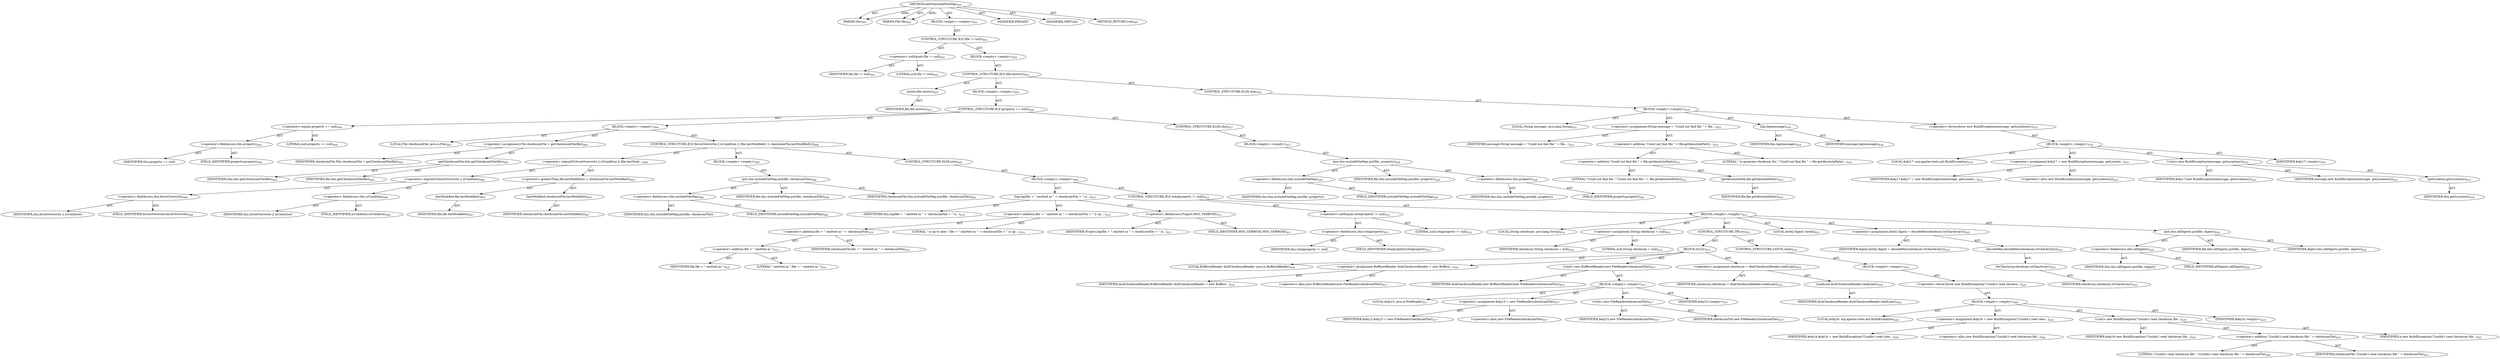 digraph "addToIncludeFileMap" {  
"111669149710" [label = <(METHOD,addToIncludeFileMap)<SUB>401</SUB>> ]
"115964117005" [label = <(PARAM,this)<SUB>401</SUB>> ]
"115964117019" [label = <(PARAM,File file)<SUB>401</SUB>> ]
"25769803835" [label = <(BLOCK,&lt;empty&gt;,&lt;empty&gt;)<SUB>401</SUB>> ]
"47244640286" [label = <(CONTROL_STRUCTURE,IF,if (file != null))<SUB>402</SUB>> ]
"30064771290" [label = <(&lt;operator&gt;.notEquals,file != null)<SUB>402</SUB>> ]
"68719476906" [label = <(IDENTIFIER,file,file != null)<SUB>402</SUB>> ]
"90194313258" [label = <(LITERAL,null,file != null)<SUB>402</SUB>> ]
"25769803836" [label = <(BLOCK,&lt;empty&gt;,&lt;empty&gt;)<SUB>402</SUB>> ]
"47244640287" [label = <(CONTROL_STRUCTURE,IF,if (file.exists()))<SUB>403</SUB>> ]
"30064771291" [label = <(exists,file.exists())<SUB>403</SUB>> ]
"68719476907" [label = <(IDENTIFIER,file,file.exists())<SUB>403</SUB>> ]
"25769803837" [label = <(BLOCK,&lt;empty&gt;,&lt;empty&gt;)<SUB>403</SUB>> ]
"47244640288" [label = <(CONTROL_STRUCTURE,IF,if (property == null))<SUB>404</SUB>> ]
"30064771292" [label = <(&lt;operator&gt;.equals,property == null)<SUB>404</SUB>> ]
"30064771293" [label = <(&lt;operator&gt;.fieldAccess,this.property)<SUB>404</SUB>> ]
"68719476908" [label = <(IDENTIFIER,this,property == null)> ]
"55834574906" [label = <(FIELD_IDENTIFIER,property,property)<SUB>404</SUB>> ]
"90194313259" [label = <(LITERAL,null,property == null)<SUB>404</SUB>> ]
"25769803838" [label = <(BLOCK,&lt;empty&gt;,&lt;empty&gt;)<SUB>404</SUB>> ]
"94489280537" [label = <(LOCAL,File checksumFile: java.io.File)<SUB>405</SUB>> ]
"30064771294" [label = <(&lt;operator&gt;.assignment,File checksumFile = getChecksumFile(file))<SUB>405</SUB>> ]
"68719476909" [label = <(IDENTIFIER,checksumFile,File checksumFile = getChecksumFile(file))<SUB>405</SUB>> ]
"30064771295" [label = <(getChecksumFile,this.getChecksumFile(file))<SUB>405</SUB>> ]
"68719476758" [label = <(IDENTIFIER,this,this.getChecksumFile(file))<SUB>405</SUB>> ]
"68719476910" [label = <(IDENTIFIER,file,this.getChecksumFile(file))<SUB>405</SUB>> ]
"47244640289" [label = <(CONTROL_STRUCTURE,IF,if (forceOverwrite || isCondition || (file.lastModified() &gt; checksumFile.lastModified())))<SUB>406</SUB>> ]
"30064771296" [label = <(&lt;operator&gt;.logicalOr,forceOverwrite || isCondition || (file.lastModi...)<SUB>406</SUB>> ]
"30064771297" [label = <(&lt;operator&gt;.logicalOr,forceOverwrite || isCondition)<SUB>406</SUB>> ]
"30064771298" [label = <(&lt;operator&gt;.fieldAccess,this.forceOverwrite)<SUB>406</SUB>> ]
"68719476911" [label = <(IDENTIFIER,this,forceOverwrite || isCondition)> ]
"55834574907" [label = <(FIELD_IDENTIFIER,forceOverwrite,forceOverwrite)<SUB>406</SUB>> ]
"30064771299" [label = <(&lt;operator&gt;.fieldAccess,this.isCondition)<SUB>406</SUB>> ]
"68719476912" [label = <(IDENTIFIER,this,forceOverwrite || isCondition)> ]
"55834574908" [label = <(FIELD_IDENTIFIER,isCondition,isCondition)<SUB>406</SUB>> ]
"30064771300" [label = <(&lt;operator&gt;.greaterThan,file.lastModified() &gt; checksumFile.lastModified())<SUB>407</SUB>> ]
"30064771301" [label = <(lastModified,file.lastModified())<SUB>407</SUB>> ]
"68719476913" [label = <(IDENTIFIER,file,file.lastModified())<SUB>407</SUB>> ]
"30064771302" [label = <(lastModified,checksumFile.lastModified())<SUB>407</SUB>> ]
"68719476914" [label = <(IDENTIFIER,checksumFile,checksumFile.lastModified())<SUB>407</SUB>> ]
"25769803839" [label = <(BLOCK,&lt;empty&gt;,&lt;empty&gt;)<SUB>407</SUB>> ]
"30064771303" [label = <(put,this.includeFileMap.put(file, checksumFile))<SUB>408</SUB>> ]
"30064771304" [label = <(&lt;operator&gt;.fieldAccess,this.includeFileMap)<SUB>408</SUB>> ]
"68719476915" [label = <(IDENTIFIER,this,this.includeFileMap.put(file, checksumFile))> ]
"55834574909" [label = <(FIELD_IDENTIFIER,includeFileMap,includeFileMap)<SUB>408</SUB>> ]
"68719476916" [label = <(IDENTIFIER,file,this.includeFileMap.put(file, checksumFile))<SUB>408</SUB>> ]
"68719476917" [label = <(IDENTIFIER,checksumFile,this.includeFileMap.put(file, checksumFile))<SUB>408</SUB>> ]
"47244640290" [label = <(CONTROL_STRUCTURE,ELSE,else)<SUB>409</SUB>> ]
"25769803840" [label = <(BLOCK,&lt;empty&gt;,&lt;empty&gt;)<SUB>409</SUB>> ]
"30064771305" [label = <(log,log(file + &quot; omitted as &quot; + checksumFile + &quot; is...)<SUB>410</SUB>> ]
"68719476759" [label = <(IDENTIFIER,this,log(file + &quot; omitted as &quot; + checksumFile + &quot; is...)<SUB>410</SUB>> ]
"30064771306" [label = <(&lt;operator&gt;.addition,file + &quot; omitted as &quot; + checksumFile + &quot; is up ...)<SUB>410</SUB>> ]
"30064771307" [label = <(&lt;operator&gt;.addition,file + &quot; omitted as &quot; + checksumFile)<SUB>410</SUB>> ]
"30064771308" [label = <(&lt;operator&gt;.addition,file + &quot; omitted as &quot;)<SUB>410</SUB>> ]
"68719476918" [label = <(IDENTIFIER,file,file + &quot; omitted as &quot;)<SUB>410</SUB>> ]
"90194313260" [label = <(LITERAL,&quot; omitted as &quot;,file + &quot; omitted as &quot;)<SUB>410</SUB>> ]
"68719476919" [label = <(IDENTIFIER,checksumFile,file + &quot; omitted as &quot; + checksumFile)<SUB>410</SUB>> ]
"90194313261" [label = <(LITERAL,&quot; is up to date.&quot;,file + &quot; omitted as &quot; + checksumFile + &quot; is up ...)<SUB>410</SUB>> ]
"30064771309" [label = <(&lt;operator&gt;.fieldAccess,Project.MSG_VERBOSE)<SUB>411</SUB>> ]
"68719476920" [label = <(IDENTIFIER,Project,log(file + &quot; omitted as &quot; + checksumFile + &quot; is...)<SUB>411</SUB>> ]
"55834574910" [label = <(FIELD_IDENTIFIER,MSG_VERBOSE,MSG_VERBOSE)<SUB>411</SUB>> ]
"47244640291" [label = <(CONTROL_STRUCTURE,IF,if (totalproperty != null))<SUB>412</SUB>> ]
"30064771310" [label = <(&lt;operator&gt;.notEquals,totalproperty != null)<SUB>412</SUB>> ]
"30064771311" [label = <(&lt;operator&gt;.fieldAccess,this.totalproperty)<SUB>412</SUB>> ]
"68719476921" [label = <(IDENTIFIER,this,totalproperty != null)> ]
"55834574911" [label = <(FIELD_IDENTIFIER,totalproperty,totalproperty)<SUB>412</SUB>> ]
"90194313262" [label = <(LITERAL,null,totalproperty != null)<SUB>412</SUB>> ]
"25769803841" [label = <(BLOCK,&lt;empty&gt;,&lt;empty&gt;)<SUB>412</SUB>> ]
"94489280538" [label = <(LOCAL,String checksum: java.lang.String)<SUB>414</SUB>> ]
"30064771312" [label = <(&lt;operator&gt;.assignment,String checksum = null)<SUB>414</SUB>> ]
"68719476922" [label = <(IDENTIFIER,checksum,String checksum = null)<SUB>414</SUB>> ]
"90194313263" [label = <(LITERAL,null,String checksum = null)<SUB>414</SUB>> ]
"47244640292" [label = <(CONTROL_STRUCTURE,TRY,try)<SUB>415</SUB>> ]
"25769803842" [label = <(BLOCK,try,try)<SUB>415</SUB>> ]
"94489280539" [label = <(LOCAL,BufferedReader diskChecksumReader: java.io.BufferedReader)<SUB>416</SUB>> ]
"30064771313" [label = <(&lt;operator&gt;.assignment,BufferedReader diskChecksumReader = new Buffere...)<SUB>416</SUB>> ]
"68719476923" [label = <(IDENTIFIER,diskChecksumReader,BufferedReader diskChecksumReader = new Buffere...)<SUB>416</SUB>> ]
"30064771314" [label = <(&lt;operator&gt;.alloc,new BufferedReader(new FileReader(checksumFile)))<SUB>417</SUB>> ]
"30064771315" [label = <(&lt;init&gt;,new BufferedReader(new FileReader(checksumFile)))<SUB>417</SUB>> ]
"68719476924" [label = <(IDENTIFIER,diskChecksumReader,new BufferedReader(new FileReader(checksumFile)))<SUB>416</SUB>> ]
"25769803843" [label = <(BLOCK,&lt;empty&gt;,&lt;empty&gt;)<SUB>417</SUB>> ]
"94489280540" [label = <(LOCAL,$obj15: java.io.FileReader)<SUB>417</SUB>> ]
"30064771316" [label = <(&lt;operator&gt;.assignment,$obj15 = new FileReader(checksumFile))<SUB>417</SUB>> ]
"68719476925" [label = <(IDENTIFIER,$obj15,$obj15 = new FileReader(checksumFile))<SUB>417</SUB>> ]
"30064771317" [label = <(&lt;operator&gt;.alloc,new FileReader(checksumFile))<SUB>417</SUB>> ]
"30064771318" [label = <(&lt;init&gt;,new FileReader(checksumFile))<SUB>417</SUB>> ]
"68719476926" [label = <(IDENTIFIER,$obj15,new FileReader(checksumFile))<SUB>417</SUB>> ]
"68719476927" [label = <(IDENTIFIER,checksumFile,new FileReader(checksumFile))<SUB>417</SUB>> ]
"68719476928" [label = <(IDENTIFIER,$obj15,&lt;empty&gt;)<SUB>417</SUB>> ]
"30064771319" [label = <(&lt;operator&gt;.assignment,checksum = diskChecksumReader.readLine())<SUB>418</SUB>> ]
"68719476929" [label = <(IDENTIFIER,checksum,checksum = diskChecksumReader.readLine())<SUB>418</SUB>> ]
"30064771320" [label = <(readLine,diskChecksumReader.readLine())<SUB>418</SUB>> ]
"68719476930" [label = <(IDENTIFIER,diskChecksumReader,diskChecksumReader.readLine())<SUB>418</SUB>> ]
"47244640293" [label = <(CONTROL_STRUCTURE,CATCH,catch)<SUB>419</SUB>> ]
"25769803844" [label = <(BLOCK,&lt;empty&gt;,&lt;empty&gt;)<SUB>419</SUB>> ]
"30064771321" [label = <(&lt;operator&gt;.throw,throw new BuildException(&quot;Couldn't read checksu...)<SUB>420</SUB>> ]
"25769803845" [label = <(BLOCK,&lt;empty&gt;,&lt;empty&gt;)<SUB>420</SUB>> ]
"94489280541" [label = <(LOCAL,$obj16: org.apache.tools.ant.BuildException)<SUB>420</SUB>> ]
"30064771322" [label = <(&lt;operator&gt;.assignment,$obj16 = new BuildException(&quot;Couldn't read chec...)<SUB>420</SUB>> ]
"68719476931" [label = <(IDENTIFIER,$obj16,$obj16 = new BuildException(&quot;Couldn't read chec...)<SUB>420</SUB>> ]
"30064771323" [label = <(&lt;operator&gt;.alloc,new BuildException(&quot;Couldn't read checksum file...)<SUB>420</SUB>> ]
"30064771324" [label = <(&lt;init&gt;,new BuildException(&quot;Couldn't read checksum file...)<SUB>420</SUB>> ]
"68719476932" [label = <(IDENTIFIER,$obj16,new BuildException(&quot;Couldn't read checksum file...)<SUB>420</SUB>> ]
"30064771325" [label = <(&lt;operator&gt;.addition,&quot;Couldn't read checksum file &quot; + checksumFile)<SUB>420</SUB>> ]
"90194313264" [label = <(LITERAL,&quot;Couldn't read checksum file &quot;,&quot;Couldn't read checksum file &quot; + checksumFile)<SUB>420</SUB>> ]
"68719476933" [label = <(IDENTIFIER,checksumFile,&quot;Couldn't read checksum file &quot; + checksumFile)<SUB>421</SUB>> ]
"68719476934" [label = <(IDENTIFIER,e,new BuildException(&quot;Couldn't read checksum file...)<SUB>421</SUB>> ]
"68719476935" [label = <(IDENTIFIER,$obj16,&lt;empty&gt;)<SUB>420</SUB>> ]
"94489280542" [label = <(LOCAL,byte[] digest: byte[])<SUB>423</SUB>> ]
"30064771326" [label = <(&lt;operator&gt;.assignment,byte[] digest = decodeHex(checksum.toCharArray()))<SUB>423</SUB>> ]
"68719476936" [label = <(IDENTIFIER,digest,byte[] digest = decodeHex(checksum.toCharArray()))<SUB>423</SUB>> ]
"30064771327" [label = <(decodeHex,decodeHex(checksum.toCharArray()))<SUB>423</SUB>> ]
"30064771328" [label = <(toCharArray,checksum.toCharArray())<SUB>423</SUB>> ]
"68719476937" [label = <(IDENTIFIER,checksum,checksum.toCharArray())<SUB>423</SUB>> ]
"30064771329" [label = <(put,this.allDigests.put(file, digest))<SUB>424</SUB>> ]
"30064771330" [label = <(&lt;operator&gt;.fieldAccess,this.allDigests)<SUB>424</SUB>> ]
"68719476938" [label = <(IDENTIFIER,this,this.allDigests.put(file, digest))> ]
"55834574912" [label = <(FIELD_IDENTIFIER,allDigests,allDigests)<SUB>424</SUB>> ]
"68719476939" [label = <(IDENTIFIER,file,this.allDigests.put(file, digest))<SUB>424</SUB>> ]
"68719476940" [label = <(IDENTIFIER,digest,this.allDigests.put(file, digest))<SUB>424</SUB>> ]
"47244640294" [label = <(CONTROL_STRUCTURE,ELSE,else)<SUB>427</SUB>> ]
"25769803846" [label = <(BLOCK,&lt;empty&gt;,&lt;empty&gt;)<SUB>427</SUB>> ]
"30064771331" [label = <(put,this.includeFileMap.put(file, property))<SUB>428</SUB>> ]
"30064771332" [label = <(&lt;operator&gt;.fieldAccess,this.includeFileMap)<SUB>428</SUB>> ]
"68719476941" [label = <(IDENTIFIER,this,this.includeFileMap.put(file, property))> ]
"55834574913" [label = <(FIELD_IDENTIFIER,includeFileMap,includeFileMap)<SUB>428</SUB>> ]
"68719476942" [label = <(IDENTIFIER,file,this.includeFileMap.put(file, property))<SUB>428</SUB>> ]
"30064771333" [label = <(&lt;operator&gt;.fieldAccess,this.property)<SUB>428</SUB>> ]
"68719476943" [label = <(IDENTIFIER,this,this.includeFileMap.put(file, property))> ]
"55834574914" [label = <(FIELD_IDENTIFIER,property,property)<SUB>428</SUB>> ]
"47244640295" [label = <(CONTROL_STRUCTURE,ELSE,else)<SUB>430</SUB>> ]
"25769803847" [label = <(BLOCK,&lt;empty&gt;,&lt;empty&gt;)<SUB>430</SUB>> ]
"94489280543" [label = <(LOCAL,String message: java.lang.String)<SUB>431</SUB>> ]
"30064771334" [label = <(&lt;operator&gt;.assignment,String message = &quot;Could not find file &quot; + file....)<SUB>431</SUB>> ]
"68719476944" [label = <(IDENTIFIER,message,String message = &quot;Could not find file &quot; + file....)<SUB>431</SUB>> ]
"30064771335" [label = <(&lt;operator&gt;.addition,&quot;Could not find file &quot; + file.getAbsolutePath()...)<SUB>431</SUB>> ]
"30064771336" [label = <(&lt;operator&gt;.addition,&quot;Could not find file &quot; + file.getAbsolutePath())<SUB>431</SUB>> ]
"90194313265" [label = <(LITERAL,&quot;Could not find file &quot;,&quot;Could not find file &quot; + file.getAbsolutePath())<SUB>431</SUB>> ]
"30064771337" [label = <(getAbsolutePath,file.getAbsolutePath())<SUB>432</SUB>> ]
"68719476945" [label = <(IDENTIFIER,file,file.getAbsolutePath())<SUB>432</SUB>> ]
"90194313266" [label = <(LITERAL,&quot; to generate checksum for.&quot;,&quot;Could not find file &quot; + file.getAbsolutePath()...)<SUB>433</SUB>> ]
"30064771338" [label = <(log,log(message))<SUB>434</SUB>> ]
"68719476760" [label = <(IDENTIFIER,this,log(message))<SUB>434</SUB>> ]
"68719476946" [label = <(IDENTIFIER,message,log(message))<SUB>434</SUB>> ]
"30064771339" [label = <(&lt;operator&gt;.throw,throw new BuildException(message, getLocation());)<SUB>435</SUB>> ]
"25769803848" [label = <(BLOCK,&lt;empty&gt;,&lt;empty&gt;)<SUB>435</SUB>> ]
"94489280544" [label = <(LOCAL,$obj17: org.apache.tools.ant.BuildException)<SUB>435</SUB>> ]
"30064771340" [label = <(&lt;operator&gt;.assignment,$obj17 = new BuildException(message, getLocatio...)<SUB>435</SUB>> ]
"68719476947" [label = <(IDENTIFIER,$obj17,$obj17 = new BuildException(message, getLocatio...)<SUB>435</SUB>> ]
"30064771341" [label = <(&lt;operator&gt;.alloc,new BuildException(message, getLocation()))<SUB>435</SUB>> ]
"30064771342" [label = <(&lt;init&gt;,new BuildException(message, getLocation()))<SUB>435</SUB>> ]
"68719476948" [label = <(IDENTIFIER,$obj17,new BuildException(message, getLocation()))<SUB>435</SUB>> ]
"68719476949" [label = <(IDENTIFIER,message,new BuildException(message, getLocation()))<SUB>435</SUB>> ]
"30064771343" [label = <(getLocation,getLocation())<SUB>435</SUB>> ]
"68719476761" [label = <(IDENTIFIER,this,getLocation())<SUB>435</SUB>> ]
"68719476950" [label = <(IDENTIFIER,$obj17,&lt;empty&gt;)<SUB>435</SUB>> ]
"133143986220" [label = <(MODIFIER,PRIVATE)> ]
"133143986221" [label = <(MODIFIER,VIRTUAL)> ]
"128849018894" [label = <(METHOD_RETURN,void)<SUB>401</SUB>> ]
  "111669149710" -> "115964117005"  [ label = "AST: "] 
  "111669149710" -> "115964117019"  [ label = "AST: "] 
  "111669149710" -> "25769803835"  [ label = "AST: "] 
  "111669149710" -> "133143986220"  [ label = "AST: "] 
  "111669149710" -> "133143986221"  [ label = "AST: "] 
  "111669149710" -> "128849018894"  [ label = "AST: "] 
  "25769803835" -> "47244640286"  [ label = "AST: "] 
  "47244640286" -> "30064771290"  [ label = "AST: "] 
  "47244640286" -> "25769803836"  [ label = "AST: "] 
  "30064771290" -> "68719476906"  [ label = "AST: "] 
  "30064771290" -> "90194313258"  [ label = "AST: "] 
  "25769803836" -> "47244640287"  [ label = "AST: "] 
  "47244640287" -> "30064771291"  [ label = "AST: "] 
  "47244640287" -> "25769803837"  [ label = "AST: "] 
  "47244640287" -> "47244640295"  [ label = "AST: "] 
  "30064771291" -> "68719476907"  [ label = "AST: "] 
  "25769803837" -> "47244640288"  [ label = "AST: "] 
  "47244640288" -> "30064771292"  [ label = "AST: "] 
  "47244640288" -> "25769803838"  [ label = "AST: "] 
  "47244640288" -> "47244640294"  [ label = "AST: "] 
  "30064771292" -> "30064771293"  [ label = "AST: "] 
  "30064771292" -> "90194313259"  [ label = "AST: "] 
  "30064771293" -> "68719476908"  [ label = "AST: "] 
  "30064771293" -> "55834574906"  [ label = "AST: "] 
  "25769803838" -> "94489280537"  [ label = "AST: "] 
  "25769803838" -> "30064771294"  [ label = "AST: "] 
  "25769803838" -> "47244640289"  [ label = "AST: "] 
  "30064771294" -> "68719476909"  [ label = "AST: "] 
  "30064771294" -> "30064771295"  [ label = "AST: "] 
  "30064771295" -> "68719476758"  [ label = "AST: "] 
  "30064771295" -> "68719476910"  [ label = "AST: "] 
  "47244640289" -> "30064771296"  [ label = "AST: "] 
  "47244640289" -> "25769803839"  [ label = "AST: "] 
  "47244640289" -> "47244640290"  [ label = "AST: "] 
  "30064771296" -> "30064771297"  [ label = "AST: "] 
  "30064771296" -> "30064771300"  [ label = "AST: "] 
  "30064771297" -> "30064771298"  [ label = "AST: "] 
  "30064771297" -> "30064771299"  [ label = "AST: "] 
  "30064771298" -> "68719476911"  [ label = "AST: "] 
  "30064771298" -> "55834574907"  [ label = "AST: "] 
  "30064771299" -> "68719476912"  [ label = "AST: "] 
  "30064771299" -> "55834574908"  [ label = "AST: "] 
  "30064771300" -> "30064771301"  [ label = "AST: "] 
  "30064771300" -> "30064771302"  [ label = "AST: "] 
  "30064771301" -> "68719476913"  [ label = "AST: "] 
  "30064771302" -> "68719476914"  [ label = "AST: "] 
  "25769803839" -> "30064771303"  [ label = "AST: "] 
  "30064771303" -> "30064771304"  [ label = "AST: "] 
  "30064771303" -> "68719476916"  [ label = "AST: "] 
  "30064771303" -> "68719476917"  [ label = "AST: "] 
  "30064771304" -> "68719476915"  [ label = "AST: "] 
  "30064771304" -> "55834574909"  [ label = "AST: "] 
  "47244640290" -> "25769803840"  [ label = "AST: "] 
  "25769803840" -> "30064771305"  [ label = "AST: "] 
  "25769803840" -> "47244640291"  [ label = "AST: "] 
  "30064771305" -> "68719476759"  [ label = "AST: "] 
  "30064771305" -> "30064771306"  [ label = "AST: "] 
  "30064771305" -> "30064771309"  [ label = "AST: "] 
  "30064771306" -> "30064771307"  [ label = "AST: "] 
  "30064771306" -> "90194313261"  [ label = "AST: "] 
  "30064771307" -> "30064771308"  [ label = "AST: "] 
  "30064771307" -> "68719476919"  [ label = "AST: "] 
  "30064771308" -> "68719476918"  [ label = "AST: "] 
  "30064771308" -> "90194313260"  [ label = "AST: "] 
  "30064771309" -> "68719476920"  [ label = "AST: "] 
  "30064771309" -> "55834574910"  [ label = "AST: "] 
  "47244640291" -> "30064771310"  [ label = "AST: "] 
  "47244640291" -> "25769803841"  [ label = "AST: "] 
  "30064771310" -> "30064771311"  [ label = "AST: "] 
  "30064771310" -> "90194313262"  [ label = "AST: "] 
  "30064771311" -> "68719476921"  [ label = "AST: "] 
  "30064771311" -> "55834574911"  [ label = "AST: "] 
  "25769803841" -> "94489280538"  [ label = "AST: "] 
  "25769803841" -> "30064771312"  [ label = "AST: "] 
  "25769803841" -> "47244640292"  [ label = "AST: "] 
  "25769803841" -> "94489280542"  [ label = "AST: "] 
  "25769803841" -> "30064771326"  [ label = "AST: "] 
  "25769803841" -> "30064771329"  [ label = "AST: "] 
  "30064771312" -> "68719476922"  [ label = "AST: "] 
  "30064771312" -> "90194313263"  [ label = "AST: "] 
  "47244640292" -> "25769803842"  [ label = "AST: "] 
  "47244640292" -> "47244640293"  [ label = "AST: "] 
  "25769803842" -> "94489280539"  [ label = "AST: "] 
  "25769803842" -> "30064771313"  [ label = "AST: "] 
  "25769803842" -> "30064771315"  [ label = "AST: "] 
  "25769803842" -> "30064771319"  [ label = "AST: "] 
  "30064771313" -> "68719476923"  [ label = "AST: "] 
  "30064771313" -> "30064771314"  [ label = "AST: "] 
  "30064771315" -> "68719476924"  [ label = "AST: "] 
  "30064771315" -> "25769803843"  [ label = "AST: "] 
  "25769803843" -> "94489280540"  [ label = "AST: "] 
  "25769803843" -> "30064771316"  [ label = "AST: "] 
  "25769803843" -> "30064771318"  [ label = "AST: "] 
  "25769803843" -> "68719476928"  [ label = "AST: "] 
  "30064771316" -> "68719476925"  [ label = "AST: "] 
  "30064771316" -> "30064771317"  [ label = "AST: "] 
  "30064771318" -> "68719476926"  [ label = "AST: "] 
  "30064771318" -> "68719476927"  [ label = "AST: "] 
  "30064771319" -> "68719476929"  [ label = "AST: "] 
  "30064771319" -> "30064771320"  [ label = "AST: "] 
  "30064771320" -> "68719476930"  [ label = "AST: "] 
  "47244640293" -> "25769803844"  [ label = "AST: "] 
  "25769803844" -> "30064771321"  [ label = "AST: "] 
  "30064771321" -> "25769803845"  [ label = "AST: "] 
  "25769803845" -> "94489280541"  [ label = "AST: "] 
  "25769803845" -> "30064771322"  [ label = "AST: "] 
  "25769803845" -> "30064771324"  [ label = "AST: "] 
  "25769803845" -> "68719476935"  [ label = "AST: "] 
  "30064771322" -> "68719476931"  [ label = "AST: "] 
  "30064771322" -> "30064771323"  [ label = "AST: "] 
  "30064771324" -> "68719476932"  [ label = "AST: "] 
  "30064771324" -> "30064771325"  [ label = "AST: "] 
  "30064771324" -> "68719476934"  [ label = "AST: "] 
  "30064771325" -> "90194313264"  [ label = "AST: "] 
  "30064771325" -> "68719476933"  [ label = "AST: "] 
  "30064771326" -> "68719476936"  [ label = "AST: "] 
  "30064771326" -> "30064771327"  [ label = "AST: "] 
  "30064771327" -> "30064771328"  [ label = "AST: "] 
  "30064771328" -> "68719476937"  [ label = "AST: "] 
  "30064771329" -> "30064771330"  [ label = "AST: "] 
  "30064771329" -> "68719476939"  [ label = "AST: "] 
  "30064771329" -> "68719476940"  [ label = "AST: "] 
  "30064771330" -> "68719476938"  [ label = "AST: "] 
  "30064771330" -> "55834574912"  [ label = "AST: "] 
  "47244640294" -> "25769803846"  [ label = "AST: "] 
  "25769803846" -> "30064771331"  [ label = "AST: "] 
  "30064771331" -> "30064771332"  [ label = "AST: "] 
  "30064771331" -> "68719476942"  [ label = "AST: "] 
  "30064771331" -> "30064771333"  [ label = "AST: "] 
  "30064771332" -> "68719476941"  [ label = "AST: "] 
  "30064771332" -> "55834574913"  [ label = "AST: "] 
  "30064771333" -> "68719476943"  [ label = "AST: "] 
  "30064771333" -> "55834574914"  [ label = "AST: "] 
  "47244640295" -> "25769803847"  [ label = "AST: "] 
  "25769803847" -> "94489280543"  [ label = "AST: "] 
  "25769803847" -> "30064771334"  [ label = "AST: "] 
  "25769803847" -> "30064771338"  [ label = "AST: "] 
  "25769803847" -> "30064771339"  [ label = "AST: "] 
  "30064771334" -> "68719476944"  [ label = "AST: "] 
  "30064771334" -> "30064771335"  [ label = "AST: "] 
  "30064771335" -> "30064771336"  [ label = "AST: "] 
  "30064771335" -> "90194313266"  [ label = "AST: "] 
  "30064771336" -> "90194313265"  [ label = "AST: "] 
  "30064771336" -> "30064771337"  [ label = "AST: "] 
  "30064771337" -> "68719476945"  [ label = "AST: "] 
  "30064771338" -> "68719476760"  [ label = "AST: "] 
  "30064771338" -> "68719476946"  [ label = "AST: "] 
  "30064771339" -> "25769803848"  [ label = "AST: "] 
  "25769803848" -> "94489280544"  [ label = "AST: "] 
  "25769803848" -> "30064771340"  [ label = "AST: "] 
  "25769803848" -> "30064771342"  [ label = "AST: "] 
  "25769803848" -> "68719476950"  [ label = "AST: "] 
  "30064771340" -> "68719476947"  [ label = "AST: "] 
  "30064771340" -> "30064771341"  [ label = "AST: "] 
  "30064771342" -> "68719476948"  [ label = "AST: "] 
  "30064771342" -> "68719476949"  [ label = "AST: "] 
  "30064771342" -> "30064771343"  [ label = "AST: "] 
  "30064771343" -> "68719476761"  [ label = "AST: "] 
  "111669149710" -> "115964117005"  [ label = "DDG: "] 
  "111669149710" -> "115964117019"  [ label = "DDG: "] 
}
